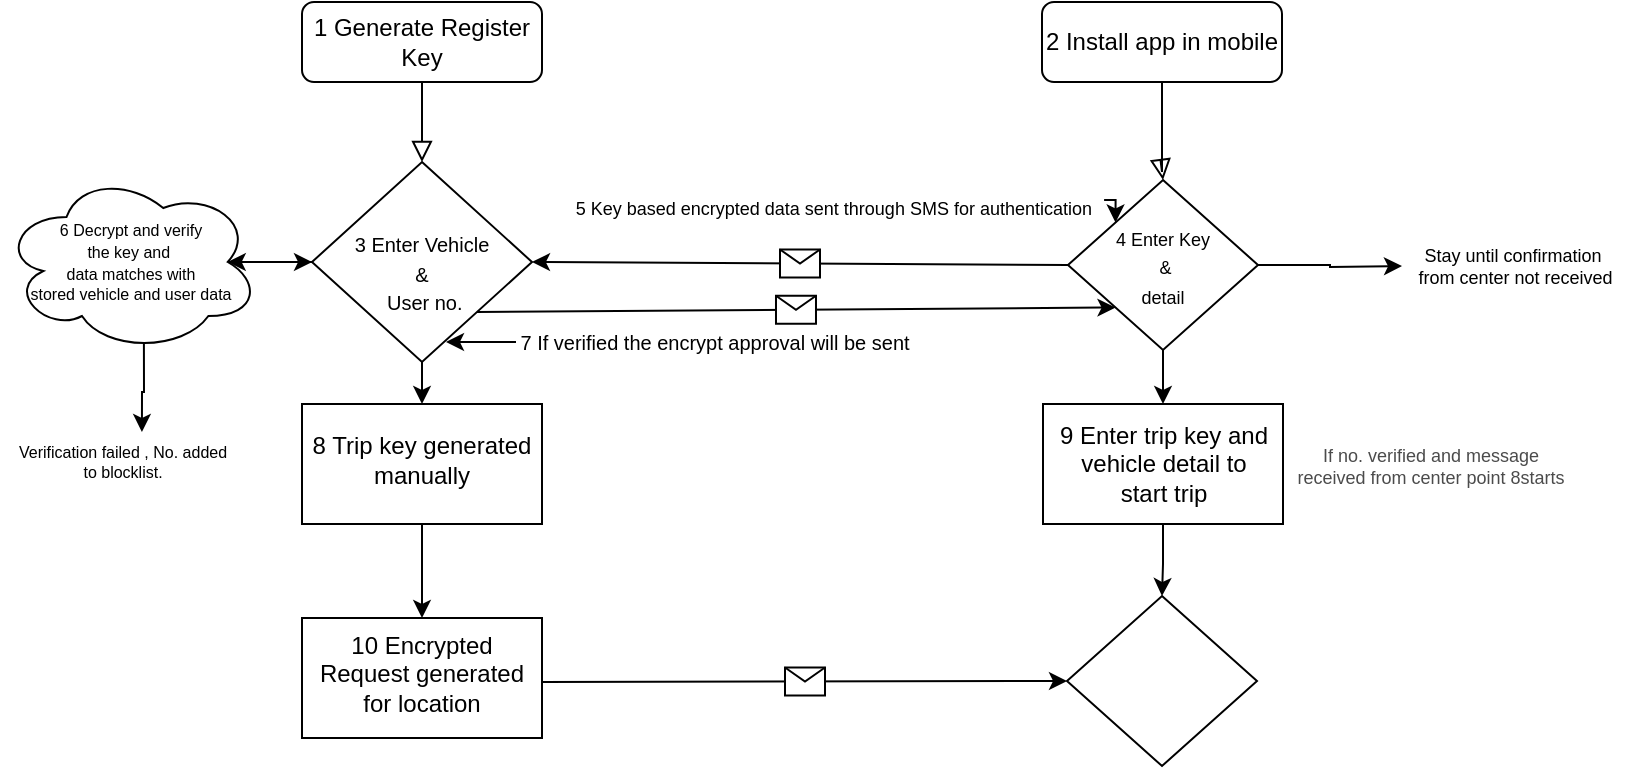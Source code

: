 <mxfile version="16.1.0" type="github">
  <diagram id="C5RBs43oDa-KdzZeNtuy" name="Page-1">
    <mxGraphModel dx="1060" dy="655" grid="1" gridSize="10" guides="1" tooltips="1" connect="1" arrows="1" fold="1" page="1" pageScale="1" pageWidth="827" pageHeight="1169" math="0" shadow="0">
      <root>
        <mxCell id="WIyWlLk6GJQsqaUBKTNV-0" />
        <mxCell id="WIyWlLk6GJQsqaUBKTNV-1" parent="WIyWlLk6GJQsqaUBKTNV-0" />
        <mxCell id="WIyWlLk6GJQsqaUBKTNV-2" value="" style="rounded=0;html=1;jettySize=auto;orthogonalLoop=1;fontSize=11;endArrow=block;endFill=0;endSize=8;strokeWidth=1;shadow=0;labelBackgroundColor=none;edgeStyle=orthogonalEdgeStyle;" parent="WIyWlLk6GJQsqaUBKTNV-1" source="WIyWlLk6GJQsqaUBKTNV-3" target="WIyWlLk6GJQsqaUBKTNV-6" edge="1">
          <mxGeometry relative="1" as="geometry">
            <Array as="points">
              <mxPoint x="220" y="150" />
              <mxPoint x="220" y="150" />
            </Array>
          </mxGeometry>
        </mxCell>
        <mxCell id="WIyWlLk6GJQsqaUBKTNV-3" value="1 Generate Register Key" style="rounded=1;whiteSpace=wrap;html=1;fontSize=12;glass=0;strokeWidth=1;shadow=0;" parent="WIyWlLk6GJQsqaUBKTNV-1" vertex="1">
          <mxGeometry x="160" y="80" width="120" height="40" as="geometry" />
        </mxCell>
        <mxCell id="vSgnO1cTgjOjGM7IktXJ-29" style="edgeStyle=orthogonalEdgeStyle;rounded=0;orthogonalLoop=1;jettySize=auto;html=1;entryX=0.875;entryY=0.5;entryDx=0;entryDy=0;entryPerimeter=0;fontSize=8;" edge="1" parent="WIyWlLk6GJQsqaUBKTNV-1" source="WIyWlLk6GJQsqaUBKTNV-6" target="vSgnO1cTgjOjGM7IktXJ-28">
          <mxGeometry relative="1" as="geometry" />
        </mxCell>
        <mxCell id="vSgnO1cTgjOjGM7IktXJ-41" value="" style="edgeStyle=orthogonalEdgeStyle;rounded=0;orthogonalLoop=1;jettySize=auto;html=1;fontSize=9;" edge="1" parent="WIyWlLk6GJQsqaUBKTNV-1" source="WIyWlLk6GJQsqaUBKTNV-6" target="vSgnO1cTgjOjGM7IktXJ-40">
          <mxGeometry relative="1" as="geometry" />
        </mxCell>
        <mxCell id="WIyWlLk6GJQsqaUBKTNV-6" value="&lt;font style=&quot;font-size: 10px&quot;&gt;&lt;br&gt;3 Enter Vehicle &lt;br&gt;&amp;amp;&lt;br&gt;&amp;nbsp;User no.&lt;/font&gt;" style="rhombus;whiteSpace=wrap;html=1;shadow=0;fontFamily=Helvetica;fontSize=12;align=center;strokeWidth=1;spacing=6;spacingTop=-4;" parent="WIyWlLk6GJQsqaUBKTNV-1" vertex="1">
          <mxGeometry x="165" y="160" width="110" height="100" as="geometry" />
        </mxCell>
        <mxCell id="vSgnO1cTgjOjGM7IktXJ-3" value="2 Install app in mobile" style="rounded=1;whiteSpace=wrap;html=1;" vertex="1" parent="WIyWlLk6GJQsqaUBKTNV-1">
          <mxGeometry x="530" y="80" width="120" height="40" as="geometry" />
        </mxCell>
        <mxCell id="vSgnO1cTgjOjGM7IktXJ-36" value="" style="edgeStyle=orthogonalEdgeStyle;rounded=0;orthogonalLoop=1;jettySize=auto;html=1;fontSize=8;" edge="1" parent="WIyWlLk6GJQsqaUBKTNV-1" source="vSgnO1cTgjOjGM7IktXJ-4" target="vSgnO1cTgjOjGM7IktXJ-35">
          <mxGeometry relative="1" as="geometry" />
        </mxCell>
        <mxCell id="vSgnO1cTgjOjGM7IktXJ-38" style="edgeStyle=orthogonalEdgeStyle;rounded=0;orthogonalLoop=1;jettySize=auto;html=1;exitX=1;exitY=0.5;exitDx=0;exitDy=0;fontSize=9;" edge="1" parent="WIyWlLk6GJQsqaUBKTNV-1" source="vSgnO1cTgjOjGM7IktXJ-4">
          <mxGeometry relative="1" as="geometry">
            <mxPoint x="710" y="212" as="targetPoint" />
          </mxGeometry>
        </mxCell>
        <mxCell id="vSgnO1cTgjOjGM7IktXJ-4" value="&lt;font style=&quot;font-size: 9px&quot;&gt;4 Enter Key&lt;br&gt;&amp;nbsp;&amp;amp; &lt;br&gt;detail&lt;/font&gt;" style="rhombus;whiteSpace=wrap;html=1;" vertex="1" parent="WIyWlLk6GJQsqaUBKTNV-1">
          <mxGeometry x="543" y="169" width="95" height="85" as="geometry" />
        </mxCell>
        <mxCell id="vSgnO1cTgjOjGM7IktXJ-5" value="" style="rounded=0;html=1;jettySize=auto;orthogonalLoop=1;fontSize=11;endArrow=block;endFill=0;endSize=8;strokeWidth=1;shadow=0;labelBackgroundColor=none;edgeStyle=orthogonalEdgeStyle;exitX=0.5;exitY=1;exitDx=0;exitDy=0;entryX=0.5;entryY=0;entryDx=0;entryDy=0;" edge="1" parent="WIyWlLk6GJQsqaUBKTNV-1" source="vSgnO1cTgjOjGM7IktXJ-3" target="vSgnO1cTgjOjGM7IktXJ-4">
          <mxGeometry relative="1" as="geometry">
            <mxPoint x="230" y="130" as="sourcePoint" />
            <mxPoint x="590" y="160" as="targetPoint" />
            <Array as="points">
              <mxPoint x="590" y="165" />
            </Array>
          </mxGeometry>
        </mxCell>
        <mxCell id="vSgnO1cTgjOjGM7IktXJ-6" value="" style="endArrow=classic;html=1;rounded=0;fontSize=10;entryX=1;entryY=0.5;entryDx=0;entryDy=0;exitX=0;exitY=0.5;exitDx=0;exitDy=0;" edge="1" parent="WIyWlLk6GJQsqaUBKTNV-1" source="vSgnO1cTgjOjGM7IktXJ-4" target="WIyWlLk6GJQsqaUBKTNV-6">
          <mxGeometry relative="1" as="geometry">
            <mxPoint x="400" y="210" as="sourcePoint" />
            <mxPoint x="500" y="210" as="targetPoint" />
          </mxGeometry>
        </mxCell>
        <mxCell id="vSgnO1cTgjOjGM7IktXJ-7" value="" style="shape=message;html=1;outlineConnect=0;fontSize=10;" vertex="1" parent="vSgnO1cTgjOjGM7IktXJ-6">
          <mxGeometry width="20" height="14" relative="1" as="geometry">
            <mxPoint x="-10" y="-7" as="offset" />
          </mxGeometry>
        </mxCell>
        <mxCell id="vSgnO1cTgjOjGM7IktXJ-19" style="edgeStyle=orthogonalEdgeStyle;rounded=0;orthogonalLoop=1;jettySize=auto;html=1;entryX=0;entryY=0;entryDx=0;entryDy=0;fontSize=8;exitX=1.015;exitY=0.3;exitDx=0;exitDy=0;exitPerimeter=0;" edge="1" parent="WIyWlLk6GJQsqaUBKTNV-1" source="vSgnO1cTgjOjGM7IktXJ-8" target="vSgnO1cTgjOjGM7IktXJ-4">
          <mxGeometry relative="1" as="geometry">
            <Array as="points">
              <mxPoint x="567" y="179" />
            </Array>
          </mxGeometry>
        </mxCell>
        <mxCell id="vSgnO1cTgjOjGM7IktXJ-8" value="5 Key based encrypted data sent through SMS for authentication" style="text;align=right;verticalAlign=middle;resizable=0;points=[];autosize=1;strokeColor=none;fillColor=none;fontSize=9;labelPosition=center;verticalLabelPosition=middle;" vertex="1" parent="WIyWlLk6GJQsqaUBKTNV-1">
          <mxGeometry x="287" y="173" width="270" height="20" as="geometry" />
        </mxCell>
        <mxCell id="vSgnO1cTgjOjGM7IktXJ-17" value="" style="endArrow=classic;html=1;rounded=0;fontSize=8;exitX=1;exitY=1;exitDx=0;exitDy=0;entryX=0;entryY=1;entryDx=0;entryDy=0;" edge="1" parent="WIyWlLk6GJQsqaUBKTNV-1" source="WIyWlLk6GJQsqaUBKTNV-6" target="vSgnO1cTgjOjGM7IktXJ-4">
          <mxGeometry relative="1" as="geometry">
            <mxPoint x="400" y="232" as="sourcePoint" />
            <mxPoint x="500" y="232" as="targetPoint" />
          </mxGeometry>
        </mxCell>
        <mxCell id="vSgnO1cTgjOjGM7IktXJ-18" value="" style="shape=message;html=1;outlineConnect=0;fontSize=8;" vertex="1" parent="vSgnO1cTgjOjGM7IktXJ-17">
          <mxGeometry width="20" height="14" relative="1" as="geometry">
            <mxPoint x="-10" y="-7" as="offset" />
          </mxGeometry>
        </mxCell>
        <mxCell id="vSgnO1cTgjOjGM7IktXJ-23" value="" style="edgeStyle=orthogonalEdgeStyle;rounded=0;orthogonalLoop=1;jettySize=auto;html=1;fontSize=9;" edge="1" parent="WIyWlLk6GJQsqaUBKTNV-1">
          <mxGeometry relative="1" as="geometry">
            <mxPoint x="267" y="250" as="sourcePoint" />
            <mxPoint x="232" y="250" as="targetPoint" />
          </mxGeometry>
        </mxCell>
        <mxCell id="vSgnO1cTgjOjGM7IktXJ-20" value="&lt;font size=&quot;1&quot;&gt;7 If verified the encrypt approval will be sent&lt;/font&gt;" style="text;html=1;align=center;verticalAlign=middle;resizable=0;points=[];autosize=1;strokeColor=none;fillColor=none;fontSize=8;" vertex="1" parent="WIyWlLk6GJQsqaUBKTNV-1">
          <mxGeometry x="261" y="240" width="210" height="20" as="geometry" />
        </mxCell>
        <mxCell id="vSgnO1cTgjOjGM7IktXJ-31" style="edgeStyle=orthogonalEdgeStyle;rounded=0;orthogonalLoop=1;jettySize=auto;html=1;exitX=0.875;exitY=0.5;exitDx=0;exitDy=0;exitPerimeter=0;entryX=0;entryY=0.5;entryDx=0;entryDy=0;fontSize=8;" edge="1" parent="WIyWlLk6GJQsqaUBKTNV-1" source="vSgnO1cTgjOjGM7IktXJ-28" target="WIyWlLk6GJQsqaUBKTNV-6">
          <mxGeometry relative="1" as="geometry" />
        </mxCell>
        <mxCell id="vSgnO1cTgjOjGM7IktXJ-34" style="edgeStyle=orthogonalEdgeStyle;rounded=0;orthogonalLoop=1;jettySize=auto;html=1;exitX=0.55;exitY=0.95;exitDx=0;exitDy=0;exitPerimeter=0;entryX=0.583;entryY=0;entryDx=0;entryDy=0;entryPerimeter=0;fontSize=8;" edge="1" parent="WIyWlLk6GJQsqaUBKTNV-1" source="vSgnO1cTgjOjGM7IktXJ-28" target="vSgnO1cTgjOjGM7IktXJ-32">
          <mxGeometry relative="1" as="geometry" />
        </mxCell>
        <mxCell id="vSgnO1cTgjOjGM7IktXJ-28" value="&lt;font style=&quot;font-size: 8px&quot;&gt;6 Decrypt and verify &lt;br&gt;the key and&amp;nbsp;&lt;br&gt;data matches with&lt;br&gt;stored vehicle and user data&lt;/font&gt;" style="ellipse;shape=cloud;whiteSpace=wrap;html=1;fontSize=9;" vertex="1" parent="WIyWlLk6GJQsqaUBKTNV-1">
          <mxGeometry x="10" y="165" width="129" height="90" as="geometry" />
        </mxCell>
        <mxCell id="vSgnO1cTgjOjGM7IktXJ-32" value="Verification failed , No. added&lt;br&gt;to blocklist." style="text;html=1;align=center;verticalAlign=middle;resizable=0;points=[];autosize=1;strokeColor=none;fillColor=none;fontSize=8;" vertex="1" parent="WIyWlLk6GJQsqaUBKTNV-1">
          <mxGeometry x="10" y="295" width="120" height="30" as="geometry" />
        </mxCell>
        <mxCell id="vSgnO1cTgjOjGM7IktXJ-43" value="" style="edgeStyle=orthogonalEdgeStyle;rounded=0;orthogonalLoop=1;jettySize=auto;html=1;fontSize=9;entryX=0.5;entryY=0;entryDx=0;entryDy=0;" edge="1" parent="WIyWlLk6GJQsqaUBKTNV-1" source="vSgnO1cTgjOjGM7IktXJ-35" target="vSgnO1cTgjOjGM7IktXJ-82">
          <mxGeometry relative="1" as="geometry">
            <mxPoint x="591" y="383" as="targetPoint" />
          </mxGeometry>
        </mxCell>
        <mxCell id="vSgnO1cTgjOjGM7IktXJ-35" value="9 Enter trip key and vehicle detail to&lt;br&gt;start trip" style="whiteSpace=wrap;html=1;" vertex="1" parent="WIyWlLk6GJQsqaUBKTNV-1">
          <mxGeometry x="530.5" y="281" width="120" height="60" as="geometry" />
        </mxCell>
        <mxCell id="vSgnO1cTgjOjGM7IktXJ-37" value="&lt;font style=&quot;font-size: 9px&quot;&gt;If no. verified and message &lt;br&gt;received from center point 8starts&lt;/font&gt;" style="text;html=1;align=center;verticalAlign=middle;resizable=0;points=[];autosize=1;strokeColor=none;fillColor=none;fontSize=8;textOpacity=70;" vertex="1" parent="WIyWlLk6GJQsqaUBKTNV-1">
          <mxGeometry x="649" y="297" width="150" height="30" as="geometry" />
        </mxCell>
        <mxCell id="vSgnO1cTgjOjGM7IktXJ-39" value="Stay until confirmation&lt;br&gt;&amp;nbsp;from center not received" style="text;html=1;align=center;verticalAlign=middle;resizable=0;points=[];autosize=1;strokeColor=none;fillColor=none;fontSize=9;" vertex="1" parent="WIyWlLk6GJQsqaUBKTNV-1">
          <mxGeometry x="705" y="196.5" width="120" height="30" as="geometry" />
        </mxCell>
        <mxCell id="vSgnO1cTgjOjGM7IktXJ-45" value="" style="edgeStyle=orthogonalEdgeStyle;rounded=0;orthogonalLoop=1;jettySize=auto;html=1;fontSize=9;" edge="1" parent="WIyWlLk6GJQsqaUBKTNV-1" source="vSgnO1cTgjOjGM7IktXJ-40" target="vSgnO1cTgjOjGM7IktXJ-44">
          <mxGeometry relative="1" as="geometry" />
        </mxCell>
        <mxCell id="vSgnO1cTgjOjGM7IktXJ-40" value="8 Trip key generated manually" style="whiteSpace=wrap;html=1;shadow=0;strokeWidth=1;spacing=6;spacingTop=-4;" vertex="1" parent="WIyWlLk6GJQsqaUBKTNV-1">
          <mxGeometry x="160" y="281" width="120" height="60" as="geometry" />
        </mxCell>
        <mxCell id="vSgnO1cTgjOjGM7IktXJ-44" value="10 Encrypted&lt;br&gt;Request generated for location" style="whiteSpace=wrap;html=1;shadow=0;strokeWidth=1;spacing=6;spacingTop=-4;" vertex="1" parent="WIyWlLk6GJQsqaUBKTNV-1">
          <mxGeometry x="160" y="388" width="120" height="60" as="geometry" />
        </mxCell>
        <mxCell id="vSgnO1cTgjOjGM7IktXJ-48" value="" style="endArrow=classic;html=1;rounded=0;fontSize=8;exitX=1;exitY=0.5;exitDx=0;exitDy=0;entryX=0;entryY=0.5;entryDx=0;entryDy=0;" edge="1" parent="WIyWlLk6GJQsqaUBKTNV-1" target="vSgnO1cTgjOjGM7IktXJ-82">
          <mxGeometry relative="1" as="geometry">
            <mxPoint x="280" y="420" as="sourcePoint" />
            <mxPoint x="520" y="418" as="targetPoint" />
          </mxGeometry>
        </mxCell>
        <mxCell id="vSgnO1cTgjOjGM7IktXJ-49" value="" style="shape=message;html=1;outlineConnect=0;fontSize=8;" vertex="1" parent="vSgnO1cTgjOjGM7IktXJ-48">
          <mxGeometry width="20" height="14" relative="1" as="geometry">
            <mxPoint x="-10" y="-7" as="offset" />
          </mxGeometry>
        </mxCell>
        <mxCell id="vSgnO1cTgjOjGM7IktXJ-82" value="" style="rhombus;whiteSpace=wrap;html=1;" vertex="1" parent="WIyWlLk6GJQsqaUBKTNV-1">
          <mxGeometry x="542.5" y="377" width="95" height="85" as="geometry" />
        </mxCell>
      </root>
    </mxGraphModel>
  </diagram>
</mxfile>
